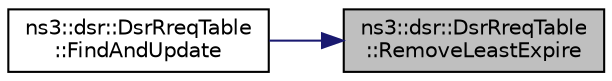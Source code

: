 digraph "ns3::dsr::DsrRreqTable::RemoveLeastExpire"
{
 // LATEX_PDF_SIZE
  edge [fontname="Helvetica",fontsize="10",labelfontname="Helvetica",labelfontsize="10"];
  node [fontname="Helvetica",fontsize="10",shape=record];
  rankdir="RL";
  Node1 [label="ns3::dsr::DsrRreqTable\l::RemoveLeastExpire",height=0.2,width=0.4,color="black", fillcolor="grey75", style="filled", fontcolor="black",tooltip="Remove the least used entry."];
  Node1 -> Node2 [dir="back",color="midnightblue",fontsize="10",style="solid",fontname="Helvetica"];
  Node2 [label="ns3::dsr::DsrRreqTable\l::FindAndUpdate",height=0.2,width=0.4,color="black", fillcolor="white", style="filled",URL="$classns3_1_1dsr_1_1_dsr_rreq_table.html#a1ad376426517477ac20982d0114b25d0",tooltip="Find the entry in the route request queue to see if already exists."];
}
